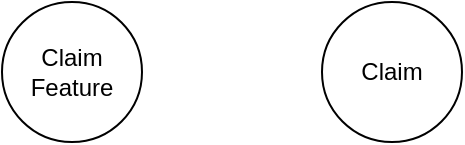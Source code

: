 <mxfile version="22.1.4" type="github">
  <diagram name="Page-1" id="rm4v-YoGuUnyeOTgBEOt">
    <mxGraphModel dx="2074" dy="1150" grid="1" gridSize="10" guides="1" tooltips="1" connect="1" arrows="1" fold="1" page="1" pageScale="1" pageWidth="850" pageHeight="1100" math="0" shadow="0">
      <root>
        <mxCell id="0" />
        <mxCell id="1" parent="0" />
        <mxCell id="TaLjiCh3qOxt_VTophUh-20" value="Claim" style="ellipse;whiteSpace=wrap;html=1;aspect=fixed;" vertex="1" parent="1">
          <mxGeometry x="260" y="100" width="70" height="70" as="geometry" />
        </mxCell>
        <mxCell id="TaLjiCh3qOxt_VTophUh-21" value="Claim&lt;br&gt;Feature" style="ellipse;whiteSpace=wrap;html=1;aspect=fixed;" vertex="1" parent="1">
          <mxGeometry x="100" y="100" width="70" height="70" as="geometry" />
        </mxCell>
      </root>
    </mxGraphModel>
  </diagram>
</mxfile>
